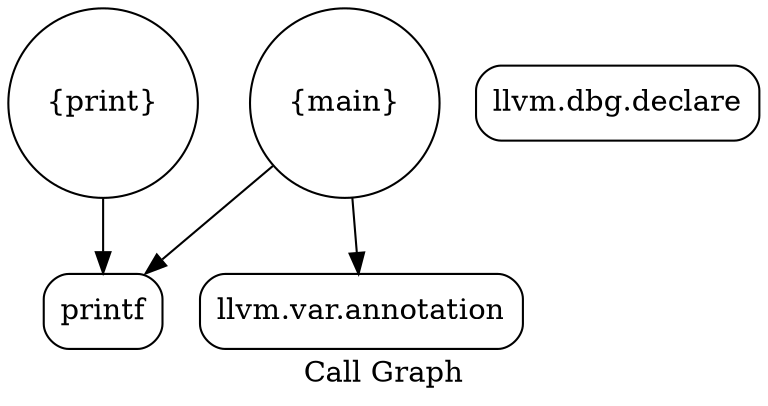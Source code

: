 digraph "Call Graph" {
	label="Call Graph";

	Node0x7611960 [shape=record,shape=circle,label="{print}"];
	Node0x7611960 -> Node0x7612280[color=black];
	Node0x7612280 [shape=record,shape=Mrecord,label="{printf}"];
	Node0x7612380 [shape=record,shape=Mrecord,label="{llvm.var.annotation}"];
	Node0x7612200 [shape=record,shape=Mrecord,label="{llvm.dbg.declare}"];
	Node0x7612300 [shape=record,shape=circle,label="{main}"];
	Node0x7612300 -> Node0x7612280[color=black];
	Node0x7612300 -> Node0x7612380[color=black];
}
